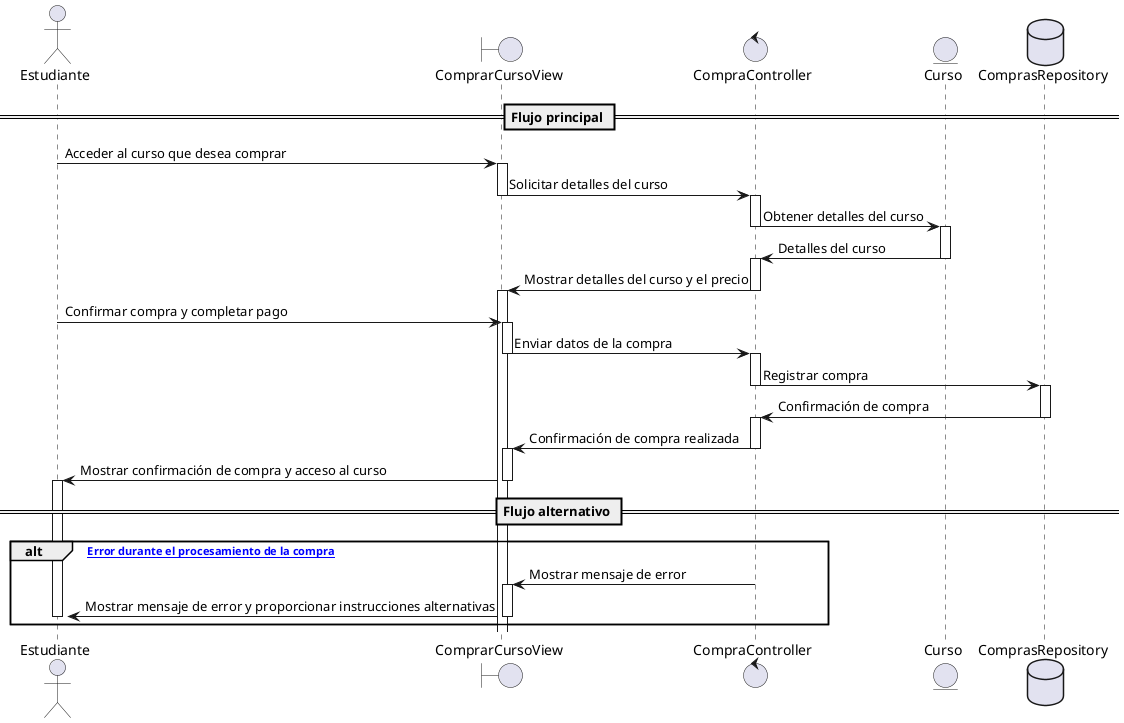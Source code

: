 @startuml
actor Estudiante
boundary "ComprarCursoView" as View
control "CompraController" as Controller
entity "Curso" as Curso
database "ComprasRepository" as Repository

== Flujo principal ==
Estudiante -> View --++: Acceder al curso que desea comprar
View -> Controller --++: Solicitar detalles del curso
Controller -> Curso --++: Obtener detalles del curso
Curso -> Controller --++: Detalles del curso
Controller -> View --++: Mostrar detalles del curso y el precio
Estudiante -> View --++: Confirmar compra y completar pago
View -> Controller --++: Enviar datos de la compra
Controller -> Repository --++: Registrar compra
Repository -> Controller --++: Confirmación de compra
Controller -> View --++: Confirmación de compra realizada
View -> Estudiante --++: Mostrar confirmación de compra y acceso al curso

== Flujo alternativo ==

alt   [Error Error durante el procesamiento de la compra]
    Controller -> View --++: Mostrar mensaje de error
    View -> Estudiante --++: Mostrar mensaje de error y proporcionar instrucciones alternativas
end
@enduml
